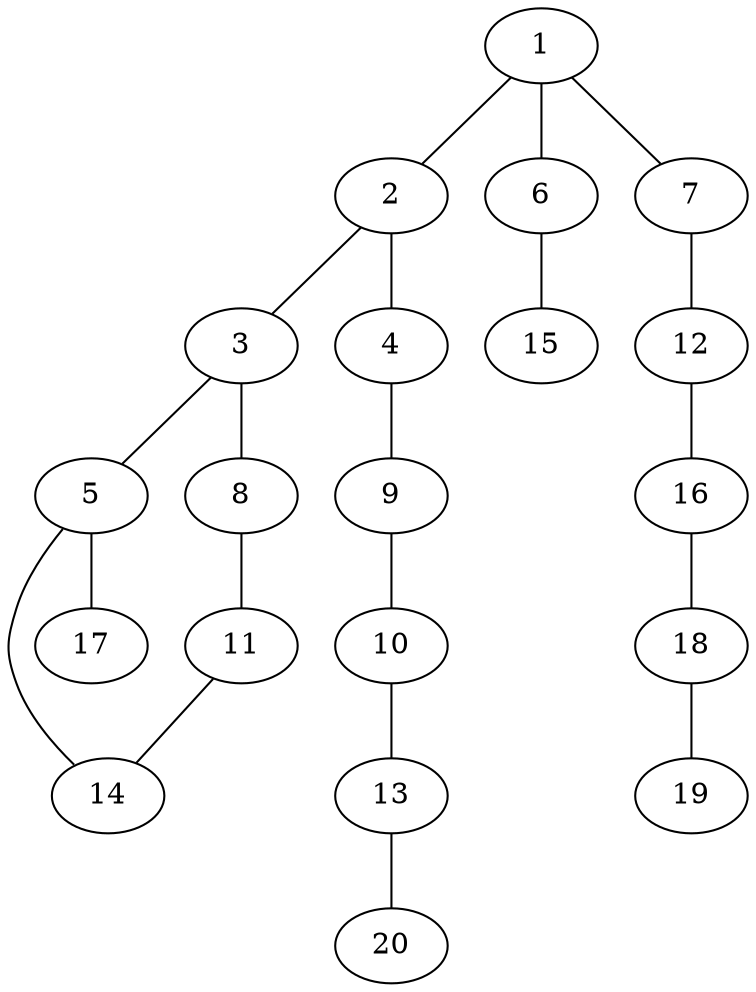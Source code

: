 graph graphname {1--2
1--6
1--7
2--3
2--4
3--5
3--8
4--9
5--14
5--17
6--15
7--12
8--11
9--10
10--13
11--14
12--16
13--20
16--18
18--19
}